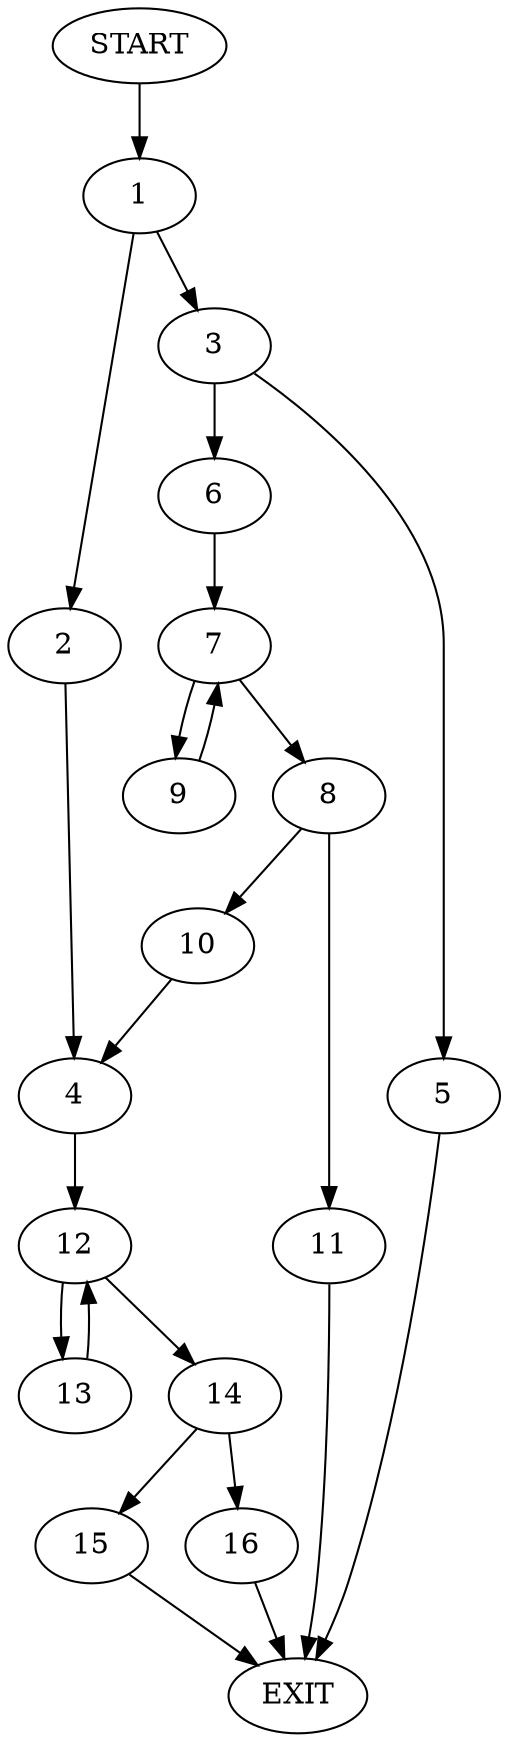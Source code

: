 digraph {
0 [label="START"]
17 [label="EXIT"]
0 -> 1
1 -> 2
1 -> 3
2 -> 4
3 -> 5
3 -> 6
6 -> 7
5 -> 17
7 -> 8
7 -> 9
9 -> 7
8 -> 10
8 -> 11
11 -> 17
10 -> 4
4 -> 12
12 -> 13
12 -> 14
13 -> 12
14 -> 15
14 -> 16
15 -> 17
16 -> 17
}
